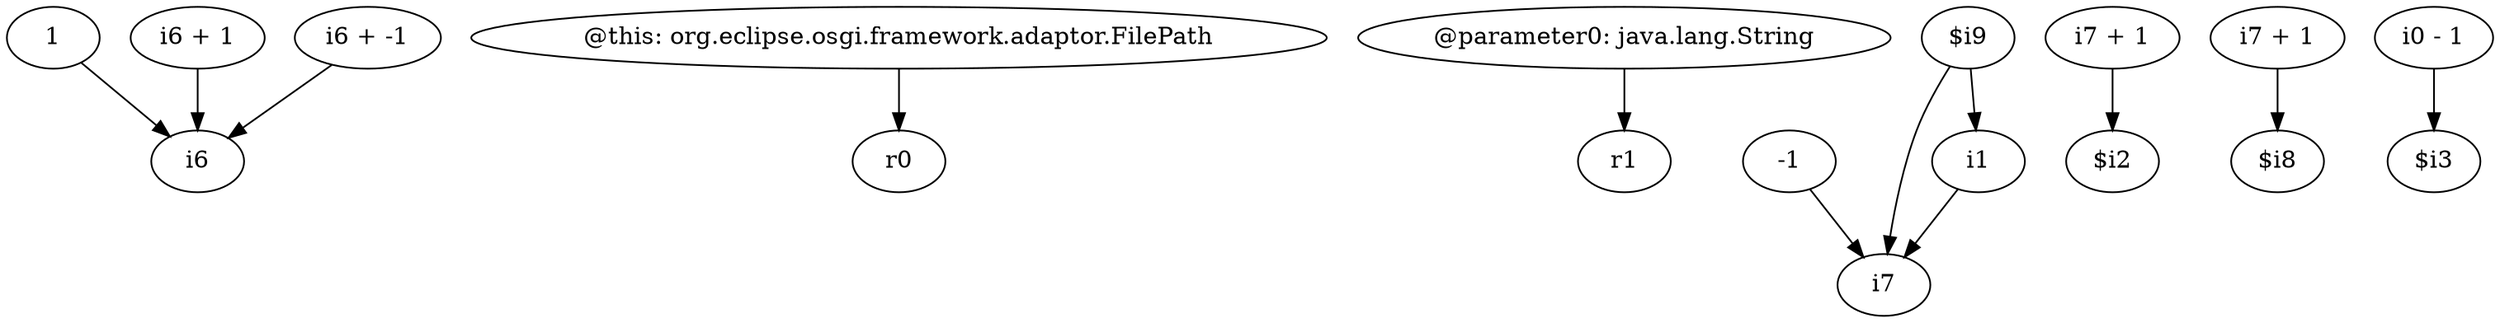 digraph g {
0[label="1"]
1[label="i6"]
0->1[label=""]
2[label="i6 + 1"]
2->1[label=""]
3[label="i6 + -1"]
3->1[label=""]
4[label="@this: org.eclipse.osgi.framework.adaptor.FilePath"]
5[label="r0"]
4->5[label=""]
6[label="@parameter0: java.lang.String"]
7[label="r1"]
6->7[label=""]
8[label="-1"]
9[label="i7"]
8->9[label=""]
10[label="$i9"]
11[label="i1"]
10->11[label=""]
10->9[label=""]
12[label="i7 + 1"]
13[label="$i2"]
12->13[label=""]
14[label="i7 + 1"]
15[label="$i8"]
14->15[label=""]
16[label="i0 - 1"]
17[label="$i3"]
16->17[label=""]
11->9[label=""]
}